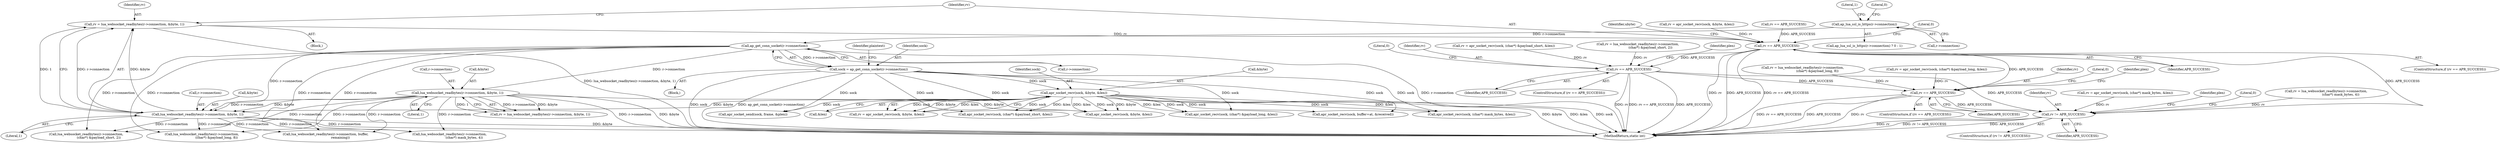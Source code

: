 digraph "0_httpd_643f0fcf3b8ab09a68f0ecd2aa37aafeda3e63ef@API" {
"1000233" [label="(Call,rv = lua_websocket_readbytes(r->connection, &byte, 1))"];
"1000235" [label="(Call,lua_websocket_readbytes(r->connection, &byte, 1))"];
"1000167" [label="(Call,ap_get_conn_socket(r->connection))"];
"1000152" [label="(Call,ap_lua_ssl_is_https(r->connection))"];
"1000186" [label="(Call,lua_websocket_readbytes(r->connection, &byte, 1))"];
"1000176" [label="(Call,apr_socket_recv(sock, &byte, &len))"];
"1000165" [label="(Call,sock = ap_get_conn_socket(r->connection))"];
"1000243" [label="(Call,rv == APR_SUCCESS)"];
"1000306" [label="(Call,rv == APR_SUCCESS)"];
"1000352" [label="(Call,rv == APR_SUCCESS)"];
"1000417" [label="(Call,rv != APR_SUCCESS)"];
"1000307" [label="(Identifier,rv)"];
"1000184" [label="(Call,rv = lua_websocket_readbytes(r->connection, &byte, 1))"];
"1000418" [label="(Identifier,rv)"];
"1000471" [label="(Call,apr_socket_recv(sock, buffer+at, &received))"];
"1000558" [label="(Call,apr_socket_send(sock, frame, &plen))"];
"1000117" [label="(Block,)"];
"1000395" [label="(Call,rv = apr_socket_recv(sock, (char*) mask_bytes, &len))"];
"1000244" [label="(Identifier,rv)"];
"1000308" [label="(Identifier,APR_SUCCESS)"];
"1000243" [label="(Call,rv == APR_SUCCESS)"];
"1000235" [label="(Call,lua_websocket_readbytes(r->connection, &byte, 1))"];
"1000151" [label="(Call,ap_lua_ssl_is_https(r->connection) ? 0 : 1)"];
"1000223" [label="(Call,rv = apr_socket_recv(sock, &byte, &len))"];
"1000232" [label="(Block,)"];
"1000157" [label="(Literal,1)"];
"1000242" [label="(ControlStructure,if (rv == APR_SUCCESS))"];
"1000278" [label="(Call,rv = apr_socket_recv(sock, (char*) &payload_short, &len))"];
"1000167" [label="(Call,ap_get_conn_socket(r->connection))"];
"1000340" [label="(Call,rv = lua_websocket_readbytes(r->connection, \n                            (char*) &payload_long, 8))"];
"1000180" [label="(Call,&len)"];
"1000194" [label="(Call,rv == APR_SUCCESS)"];
"1000166" [label="(Identifier,sock)"];
"1000225" [label="(Call,apr_socket_recv(sock, &byte, &len))"];
"1000290" [label="(Call,rv = lua_websocket_readbytes(r->connection, \n                        (char*) &payload_short, 2))"];
"1000354" [label="(Identifier,APR_SUCCESS)"];
"1000174" [label="(Call,rv = apr_socket_recv(sock, &byte, &len))"];
"1000426" [label="(Identifier,plen)"];
"1000236" [label="(Call,r->connection)"];
"1000311" [label="(Identifier,plen)"];
"1000178" [label="(Call,&byte)"];
"1000328" [label="(Call,rv = apr_socket_recv(sock, (char*) &payload_long, &len))"];
"1000500" [label="(Call,lua_websocket_readbytes(r->connection, buffer, \n                            remaining))"];
"1000422" [label="(Literal,0)"];
"1000190" [label="(Call,&byte)"];
"1000186" [label="(Call,lua_websocket_readbytes(r->connection, &byte, 1))"];
"1000342" [label="(Call,lua_websocket_readbytes(r->connection, \n                            (char*) &payload_long, 8))"];
"1000408" [label="(Call,lua_websocket_readbytes(r->connection, \n                            (char*) mask_bytes, 4))"];
"1000176" [label="(Call,apr_socket_recv(sock, &byte, &len))"];
"1000168" [label="(Call,r->connection)"];
"1000152" [label="(Call,ap_lua_ssl_is_https(r->connection))"];
"1000156" [label="(Literal,0)"];
"1000187" [label="(Call,r->connection)"];
"1000419" [label="(Identifier,APR_SUCCESS)"];
"1000406" [label="(Call,rv = lua_websocket_readbytes(r->connection, \n                            (char*) mask_bytes, 4))"];
"1000241" [label="(Literal,1)"];
"1000306" [label="(Call,rv == APR_SUCCESS)"];
"1000165" [label="(Call,sock = ap_get_conn_socket(r->connection))"];
"1000566" [label="(Literal,0)"];
"1000172" [label="(Identifier,plaintext)"];
"1000239" [label="(Call,&byte)"];
"1000192" [label="(Literal,1)"];
"1000352" [label="(Call,rv == APR_SUCCESS)"];
"1000353" [label="(Identifier,rv)"];
"1000280" [label="(Call,apr_socket_recv(sock, (char*) &payload_short, &len))"];
"1000364" [label="(Literal,0)"];
"1000177" [label="(Identifier,sock)"];
"1000233" [label="(Call,rv = lua_websocket_readbytes(r->connection, &byte, 1))"];
"1000234" [label="(Identifier,rv)"];
"1000330" [label="(Call,apr_socket_recv(sock, (char*) &payload_long, &len))"];
"1000397" [label="(Call,apr_socket_recv(sock, (char*) mask_bytes, &len))"];
"1000245" [label="(Identifier,APR_SUCCESS)"];
"1000316" [label="(Literal,0)"];
"1000351" [label="(ControlStructure,if (rv == APR_SUCCESS))"];
"1000357" [label="(Identifier,plen)"];
"1000248" [label="(Identifier,ubyte)"];
"1000567" [label="(MethodReturn,static int)"];
"1000416" [label="(ControlStructure,if (rv != APR_SUCCESS))"];
"1000153" [label="(Call,r->connection)"];
"1000305" [label="(ControlStructure,if (rv == APR_SUCCESS))"];
"1000292" [label="(Call,lua_websocket_readbytes(r->connection, \n                        (char*) &payload_short, 2))"];
"1000417" [label="(Call,rv != APR_SUCCESS)"];
"1000233" -> "1000232"  [label="AST: "];
"1000233" -> "1000235"  [label="CFG: "];
"1000234" -> "1000233"  [label="AST: "];
"1000235" -> "1000233"  [label="AST: "];
"1000244" -> "1000233"  [label="CFG: "];
"1000233" -> "1000567"  [label="DDG: lua_websocket_readbytes(r->connection, &byte, 1)"];
"1000235" -> "1000233"  [label="DDG: r->connection"];
"1000235" -> "1000233"  [label="DDG: &byte"];
"1000235" -> "1000233"  [label="DDG: 1"];
"1000233" -> "1000243"  [label="DDG: rv"];
"1000235" -> "1000241"  [label="CFG: "];
"1000236" -> "1000235"  [label="AST: "];
"1000239" -> "1000235"  [label="AST: "];
"1000241" -> "1000235"  [label="AST: "];
"1000235" -> "1000567"  [label="DDG: r->connection"];
"1000235" -> "1000567"  [label="DDG: &byte"];
"1000167" -> "1000235"  [label="DDG: r->connection"];
"1000186" -> "1000235"  [label="DDG: r->connection"];
"1000186" -> "1000235"  [label="DDG: &byte"];
"1000176" -> "1000235"  [label="DDG: &byte"];
"1000235" -> "1000292"  [label="DDG: r->connection"];
"1000235" -> "1000342"  [label="DDG: r->connection"];
"1000235" -> "1000408"  [label="DDG: r->connection"];
"1000235" -> "1000500"  [label="DDG: r->connection"];
"1000167" -> "1000165"  [label="AST: "];
"1000167" -> "1000168"  [label="CFG: "];
"1000168" -> "1000167"  [label="AST: "];
"1000165" -> "1000167"  [label="CFG: "];
"1000167" -> "1000567"  [label="DDG: r->connection"];
"1000167" -> "1000165"  [label="DDG: r->connection"];
"1000152" -> "1000167"  [label="DDG: r->connection"];
"1000167" -> "1000186"  [label="DDG: r->connection"];
"1000167" -> "1000292"  [label="DDG: r->connection"];
"1000167" -> "1000342"  [label="DDG: r->connection"];
"1000167" -> "1000408"  [label="DDG: r->connection"];
"1000167" -> "1000500"  [label="DDG: r->connection"];
"1000152" -> "1000151"  [label="AST: "];
"1000152" -> "1000153"  [label="CFG: "];
"1000153" -> "1000152"  [label="AST: "];
"1000156" -> "1000152"  [label="CFG: "];
"1000157" -> "1000152"  [label="CFG: "];
"1000186" -> "1000184"  [label="AST: "];
"1000186" -> "1000192"  [label="CFG: "];
"1000187" -> "1000186"  [label="AST: "];
"1000190" -> "1000186"  [label="AST: "];
"1000192" -> "1000186"  [label="AST: "];
"1000184" -> "1000186"  [label="CFG: "];
"1000186" -> "1000567"  [label="DDG: r->connection"];
"1000186" -> "1000567"  [label="DDG: &byte"];
"1000186" -> "1000184"  [label="DDG: r->connection"];
"1000186" -> "1000184"  [label="DDG: &byte"];
"1000186" -> "1000184"  [label="DDG: 1"];
"1000186" -> "1000225"  [label="DDG: &byte"];
"1000186" -> "1000292"  [label="DDG: r->connection"];
"1000186" -> "1000342"  [label="DDG: r->connection"];
"1000186" -> "1000408"  [label="DDG: r->connection"];
"1000186" -> "1000500"  [label="DDG: r->connection"];
"1000176" -> "1000174"  [label="AST: "];
"1000176" -> "1000180"  [label="CFG: "];
"1000177" -> "1000176"  [label="AST: "];
"1000178" -> "1000176"  [label="AST: "];
"1000180" -> "1000176"  [label="AST: "];
"1000174" -> "1000176"  [label="CFG: "];
"1000176" -> "1000567"  [label="DDG: &byte"];
"1000176" -> "1000567"  [label="DDG: &len"];
"1000176" -> "1000567"  [label="DDG: sock"];
"1000176" -> "1000174"  [label="DDG: sock"];
"1000176" -> "1000174"  [label="DDG: &byte"];
"1000176" -> "1000174"  [label="DDG: &len"];
"1000165" -> "1000176"  [label="DDG: sock"];
"1000176" -> "1000225"  [label="DDG: sock"];
"1000176" -> "1000225"  [label="DDG: &byte"];
"1000176" -> "1000225"  [label="DDG: &len"];
"1000176" -> "1000280"  [label="DDG: sock"];
"1000176" -> "1000280"  [label="DDG: &len"];
"1000176" -> "1000330"  [label="DDG: sock"];
"1000176" -> "1000330"  [label="DDG: &len"];
"1000176" -> "1000397"  [label="DDG: sock"];
"1000176" -> "1000397"  [label="DDG: &len"];
"1000176" -> "1000471"  [label="DDG: sock"];
"1000176" -> "1000558"  [label="DDG: sock"];
"1000165" -> "1000117"  [label="AST: "];
"1000166" -> "1000165"  [label="AST: "];
"1000172" -> "1000165"  [label="CFG: "];
"1000165" -> "1000567"  [label="DDG: sock"];
"1000165" -> "1000567"  [label="DDG: ap_get_conn_socket(r->connection)"];
"1000165" -> "1000225"  [label="DDG: sock"];
"1000165" -> "1000280"  [label="DDG: sock"];
"1000165" -> "1000330"  [label="DDG: sock"];
"1000165" -> "1000397"  [label="DDG: sock"];
"1000165" -> "1000471"  [label="DDG: sock"];
"1000165" -> "1000558"  [label="DDG: sock"];
"1000243" -> "1000242"  [label="AST: "];
"1000243" -> "1000245"  [label="CFG: "];
"1000244" -> "1000243"  [label="AST: "];
"1000245" -> "1000243"  [label="AST: "];
"1000248" -> "1000243"  [label="CFG: "];
"1000566" -> "1000243"  [label="CFG: "];
"1000243" -> "1000567"  [label="DDG: rv"];
"1000243" -> "1000567"  [label="DDG: APR_SUCCESS"];
"1000243" -> "1000567"  [label="DDG: rv == APR_SUCCESS"];
"1000223" -> "1000243"  [label="DDG: rv"];
"1000194" -> "1000243"  [label="DDG: APR_SUCCESS"];
"1000243" -> "1000306"  [label="DDG: APR_SUCCESS"];
"1000243" -> "1000352"  [label="DDG: APR_SUCCESS"];
"1000243" -> "1000417"  [label="DDG: APR_SUCCESS"];
"1000306" -> "1000305"  [label="AST: "];
"1000306" -> "1000308"  [label="CFG: "];
"1000307" -> "1000306"  [label="AST: "];
"1000308" -> "1000306"  [label="AST: "];
"1000311" -> "1000306"  [label="CFG: "];
"1000316" -> "1000306"  [label="CFG: "];
"1000306" -> "1000567"  [label="DDG: rv"];
"1000306" -> "1000567"  [label="DDG: rv == APR_SUCCESS"];
"1000306" -> "1000567"  [label="DDG: APR_SUCCESS"];
"1000290" -> "1000306"  [label="DDG: rv"];
"1000278" -> "1000306"  [label="DDG: rv"];
"1000306" -> "1000352"  [label="DDG: APR_SUCCESS"];
"1000306" -> "1000417"  [label="DDG: APR_SUCCESS"];
"1000352" -> "1000351"  [label="AST: "];
"1000352" -> "1000354"  [label="CFG: "];
"1000353" -> "1000352"  [label="AST: "];
"1000354" -> "1000352"  [label="AST: "];
"1000357" -> "1000352"  [label="CFG: "];
"1000364" -> "1000352"  [label="CFG: "];
"1000352" -> "1000567"  [label="DDG: rv"];
"1000352" -> "1000567"  [label="DDG: rv == APR_SUCCESS"];
"1000352" -> "1000567"  [label="DDG: APR_SUCCESS"];
"1000328" -> "1000352"  [label="DDG: rv"];
"1000340" -> "1000352"  [label="DDG: rv"];
"1000352" -> "1000417"  [label="DDG: APR_SUCCESS"];
"1000417" -> "1000416"  [label="AST: "];
"1000417" -> "1000419"  [label="CFG: "];
"1000418" -> "1000417"  [label="AST: "];
"1000419" -> "1000417"  [label="AST: "];
"1000422" -> "1000417"  [label="CFG: "];
"1000426" -> "1000417"  [label="CFG: "];
"1000417" -> "1000567"  [label="DDG: rv"];
"1000417" -> "1000567"  [label="DDG: rv != APR_SUCCESS"];
"1000417" -> "1000567"  [label="DDG: APR_SUCCESS"];
"1000395" -> "1000417"  [label="DDG: rv"];
"1000406" -> "1000417"  [label="DDG: rv"];
}
